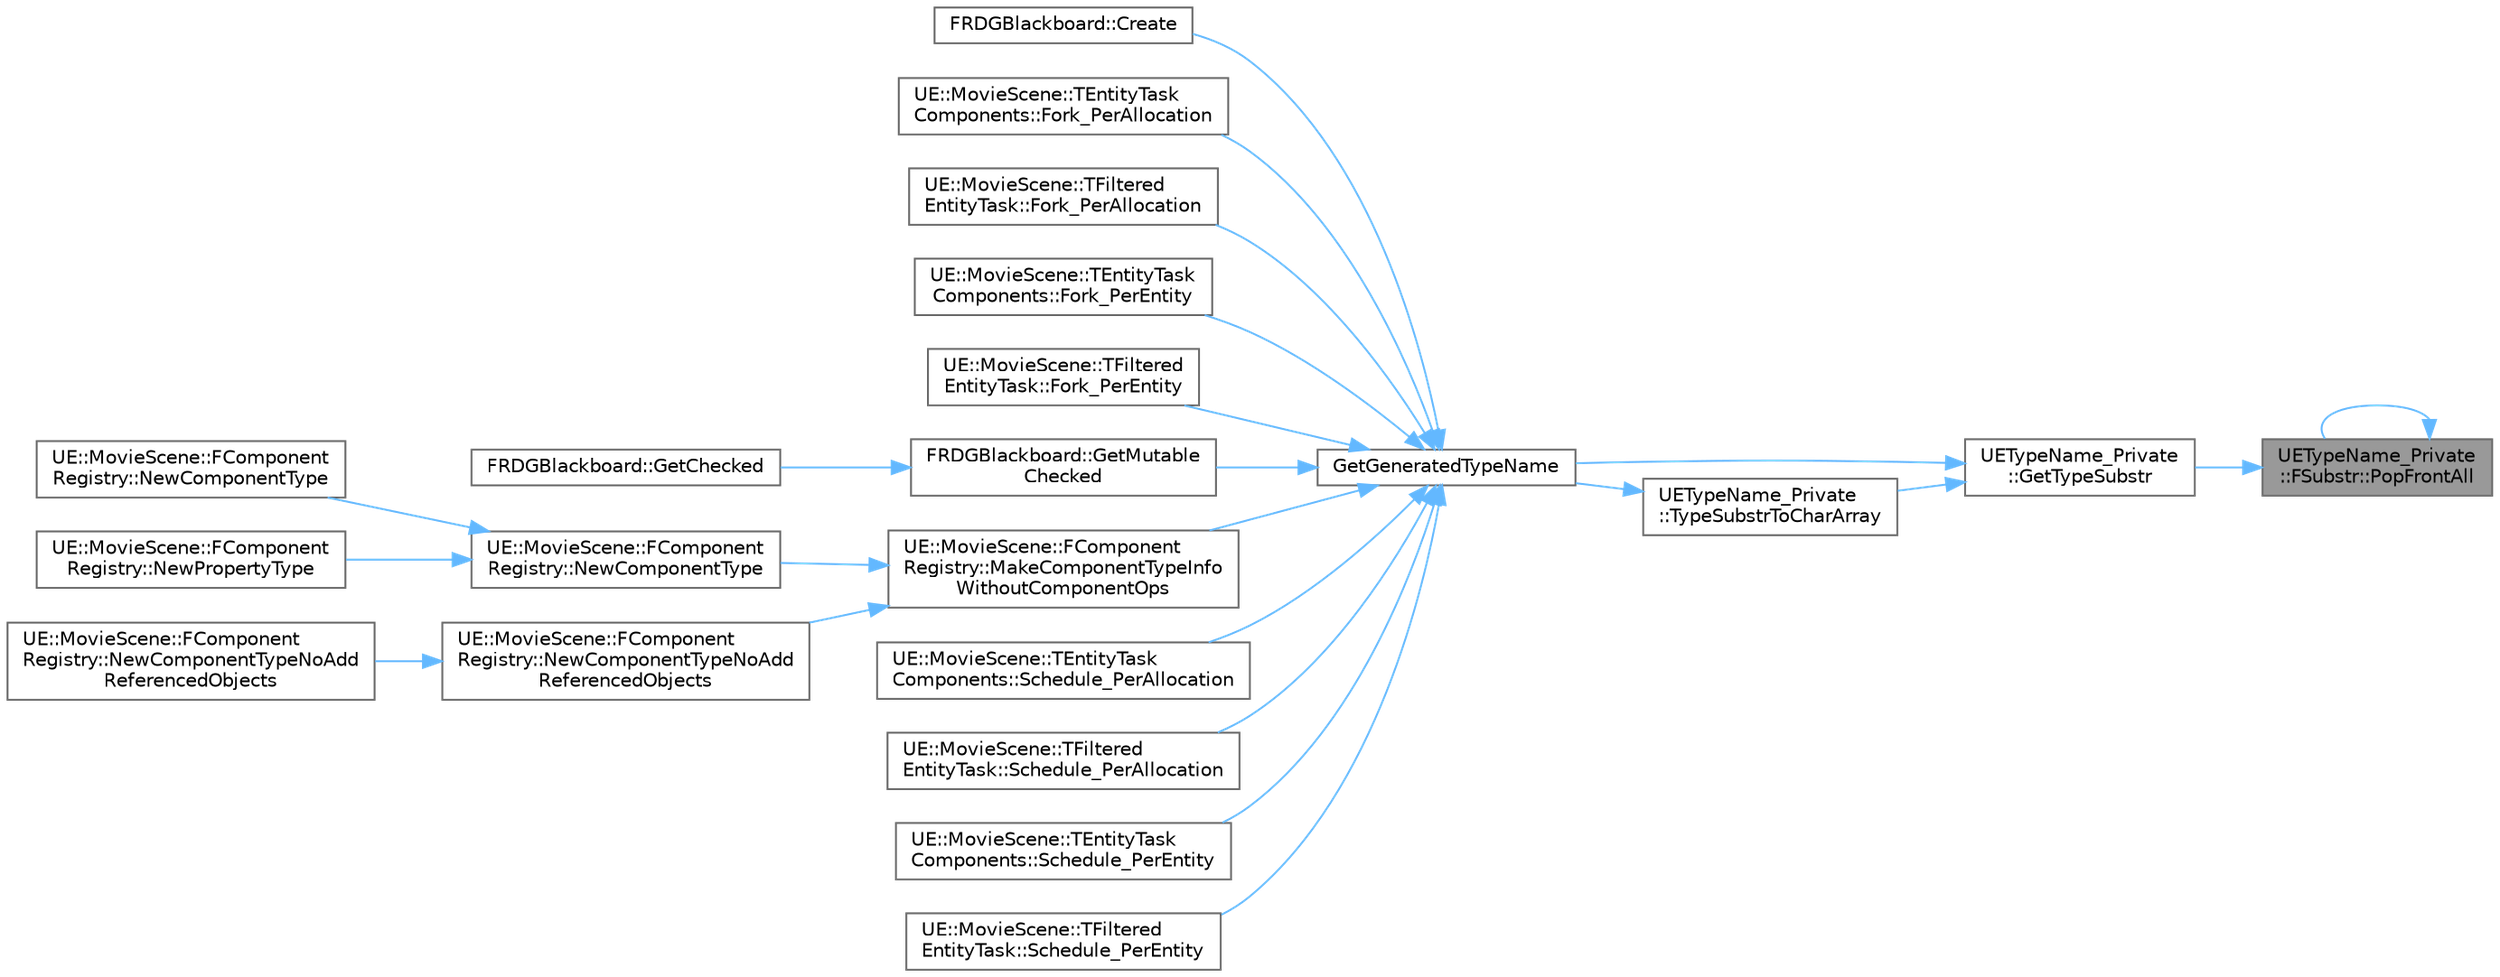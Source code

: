digraph "UETypeName_Private::FSubstr::PopFrontAll"
{
 // INTERACTIVE_SVG=YES
 // LATEX_PDF_SIZE
  bgcolor="transparent";
  edge [fontname=Helvetica,fontsize=10,labelfontname=Helvetica,labelfontsize=10];
  node [fontname=Helvetica,fontsize=10,shape=box,height=0.2,width=0.4];
  rankdir="RL";
  Node1 [id="Node000001",label="UETypeName_Private\l::FSubstr::PopFrontAll",height=0.2,width=0.4,color="gray40", fillcolor="grey60", style="filled", fontcolor="black",tooltip=" "];
  Node1 -> Node2 [id="edge1_Node000001_Node000002",dir="back",color="steelblue1",style="solid",tooltip=" "];
  Node2 [id="Node000002",label="UETypeName_Private\l::GetTypeSubstr",height=0.2,width=0.4,color="grey40", fillcolor="white", style="filled",URL="$d4/dcf/namespaceUETypeName__Private.html#ad8354d725d87ef1f9486534f764fad52",tooltip=" "];
  Node2 -> Node3 [id="edge2_Node000002_Node000003",dir="back",color="steelblue1",style="solid",tooltip=" "];
  Node3 [id="Node000003",label="GetGeneratedTypeName",height=0.2,width=0.4,color="grey40", fillcolor="white", style="filled",URL="$d7/daa/GeneratedTypeName_8h.html#aff3a0ff3ebd4ccba158d4b8f7e7b219e",tooltip="Returns a pointer to a static string representing the name of the type, e.g.:"];
  Node3 -> Node4 [id="edge3_Node000003_Node000004",dir="back",color="steelblue1",style="solid",tooltip=" "];
  Node4 [id="Node000004",label="FRDGBlackboard::Create",height=0.2,width=0.4,color="grey40", fillcolor="white", style="filled",URL="$da/de7/classFRDGBlackboard.html#ad3711e8fd642efe2015de0f4d9b8d58d",tooltip="Creates a new instance of a struct."];
  Node3 -> Node5 [id="edge4_Node000003_Node000005",dir="back",color="steelblue1",style="solid",tooltip=" "];
  Node5 [id="Node000005",label="UE::MovieScene::TEntityTask\lComponents::Fork_PerAllocation",height=0.2,width=0.4,color="grey40", fillcolor="white", style="filled",URL="$d2/d13/structUE_1_1MovieScene_1_1TEntityTaskComponents.html#a5cf716011e300fdfe9300aa57d6f8aab",tooltip=" "];
  Node3 -> Node6 [id="edge5_Node000003_Node000006",dir="back",color="steelblue1",style="solid",tooltip=" "];
  Node6 [id="Node000006",label="UE::MovieScene::TFiltered\lEntityTask::Fork_PerAllocation",height=0.2,width=0.4,color="grey40", fillcolor="white", style="filled",URL="$dc/d56/structUE_1_1MovieScene_1_1TFilteredEntityTask.html#a08ad30050bd86632c0ab4c0dbb89f076",tooltip=" "];
  Node3 -> Node7 [id="edge6_Node000003_Node000007",dir="back",color="steelblue1",style="solid",tooltip=" "];
  Node7 [id="Node000007",label="UE::MovieScene::TEntityTask\lComponents::Fork_PerEntity",height=0.2,width=0.4,color="grey40", fillcolor="white", style="filled",URL="$d2/d13/structUE_1_1MovieScene_1_1TEntityTaskComponents.html#a98d528a4e77e914005765e9de2bd9cb4",tooltip=" "];
  Node3 -> Node8 [id="edge7_Node000003_Node000008",dir="back",color="steelblue1",style="solid",tooltip=" "];
  Node8 [id="Node000008",label="UE::MovieScene::TFiltered\lEntityTask::Fork_PerEntity",height=0.2,width=0.4,color="grey40", fillcolor="white", style="filled",URL="$dc/d56/structUE_1_1MovieScene_1_1TFilteredEntityTask.html#a6be08a2e5afd2601ed3104a774410eda",tooltip=" "];
  Node3 -> Node9 [id="edge8_Node000003_Node000009",dir="back",color="steelblue1",style="solid",tooltip=" "];
  Node9 [id="Node000009",label="FRDGBlackboard::GetMutable\lChecked",height=0.2,width=0.4,color="grey40", fillcolor="white", style="filled",URL="$da/de7/classFRDGBlackboard.html#a47a160d418a8bef4d9e99b4e3891b853",tooltip="Gets a mutable instance of the struct."];
  Node9 -> Node10 [id="edge9_Node000009_Node000010",dir="back",color="steelblue1",style="solid",tooltip=" "];
  Node10 [id="Node000010",label="FRDGBlackboard::GetChecked",height=0.2,width=0.4,color="grey40", fillcolor="white", style="filled",URL="$da/de7/classFRDGBlackboard.html#a4eaa0476e5cfd28a74dd1ff3d4f523e5",tooltip="Gets an immutable instance of the struct."];
  Node3 -> Node11 [id="edge10_Node000003_Node000011",dir="back",color="steelblue1",style="solid",tooltip=" "];
  Node11 [id="Node000011",label="UE::MovieScene::FComponent\lRegistry::MakeComponentTypeInfo\lWithoutComponentOps",height=0.2,width=0.4,color="grey40", fillcolor="white", style="filled",URL="$d4/db7/structUE_1_1MovieScene_1_1FComponentRegistry.html#adcc3a2500b3d2282db5076e51433aafc",tooltip=" "];
  Node11 -> Node12 [id="edge11_Node000011_Node000012",dir="back",color="steelblue1",style="solid",tooltip=" "];
  Node12 [id="Node000012",label="UE::MovieScene::FComponent\lRegistry::NewComponentType",height=0.2,width=0.4,color="grey40", fillcolor="white", style="filled",URL="$d4/db7/structUE_1_1MovieScene_1_1FComponentRegistry.html#a97b7027fa874a4c86e4bcc7bc8629299",tooltip="Define a new transient tag type using the specified information."];
  Node12 -> Node13 [id="edge12_Node000012_Node000013",dir="back",color="steelblue1",style="solid",tooltip=" "];
  Node13 [id="Node000013",label="UE::MovieScene::FComponent\lRegistry::NewComponentType",height=0.2,width=0.4,color="grey40", fillcolor="white", style="filled",URL="$d4/db7/structUE_1_1MovieScene_1_1FComponentRegistry.html#ab1a797a68d3963c0a9391cc67e2eef03",tooltip=" "];
  Node12 -> Node14 [id="edge13_Node000012_Node000014",dir="back",color="steelblue1",style="solid",tooltip=" "];
  Node14 [id="Node000014",label="UE::MovieScene::FComponent\lRegistry::NewPropertyType",height=0.2,width=0.4,color="grey40", fillcolor="white", style="filled",URL="$d4/db7/structUE_1_1MovieScene_1_1FComponentRegistry.html#aa7b2e4d04ea8cc101c6e72e8edb3413f",tooltip=" "];
  Node11 -> Node15 [id="edge14_Node000011_Node000015",dir="back",color="steelblue1",style="solid",tooltip=" "];
  Node15 [id="Node000015",label="UE::MovieScene::FComponent\lRegistry::NewComponentTypeNoAdd\lReferencedObjects",height=0.2,width=0.4,color="grey40", fillcolor="white", style="filled",URL="$d4/db7/structUE_1_1MovieScene_1_1FComponentRegistry.html#ae13daf841058ba2bdc8a7749a49012f1",tooltip="Same as NewComponentType but specifically does not expose the component type to the reference graph."];
  Node15 -> Node16 [id="edge15_Node000015_Node000016",dir="back",color="steelblue1",style="solid",tooltip=" "];
  Node16 [id="Node000016",label="UE::MovieScene::FComponent\lRegistry::NewComponentTypeNoAdd\lReferencedObjects",height=0.2,width=0.4,color="grey40", fillcolor="white", style="filled",URL="$d4/db7/structUE_1_1MovieScene_1_1FComponentRegistry.html#aef3bc15596e918550e85d40eede92785",tooltip=" "];
  Node3 -> Node17 [id="edge16_Node000003_Node000017",dir="back",color="steelblue1",style="solid",tooltip=" "];
  Node17 [id="Node000017",label="UE::MovieScene::TEntityTask\lComponents::Schedule_PerAllocation",height=0.2,width=0.4,color="grey40", fillcolor="white", style="filled",URL="$d2/d13/structUE_1_1MovieScene_1_1TEntityTaskComponents.html#a7948cda74d927829e21423be67266fcf",tooltip=" "];
  Node3 -> Node18 [id="edge17_Node000003_Node000018",dir="back",color="steelblue1",style="solid",tooltip=" "];
  Node18 [id="Node000018",label="UE::MovieScene::TFiltered\lEntityTask::Schedule_PerAllocation",height=0.2,width=0.4,color="grey40", fillcolor="white", style="filled",URL="$dc/d56/structUE_1_1MovieScene_1_1TFilteredEntityTask.html#aa45c2ea7d76f6a19f50e2013c449e11f",tooltip=" "];
  Node3 -> Node19 [id="edge18_Node000003_Node000019",dir="back",color="steelblue1",style="solid",tooltip=" "];
  Node19 [id="Node000019",label="UE::MovieScene::TEntityTask\lComponents::Schedule_PerEntity",height=0.2,width=0.4,color="grey40", fillcolor="white", style="filled",URL="$d2/d13/structUE_1_1MovieScene_1_1TEntityTaskComponents.html#a494de69cf84039b5903f38cab3429ce1",tooltip=" "];
  Node3 -> Node20 [id="edge19_Node000003_Node000020",dir="back",color="steelblue1",style="solid",tooltip=" "];
  Node20 [id="Node000020",label="UE::MovieScene::TFiltered\lEntityTask::Schedule_PerEntity",height=0.2,width=0.4,color="grey40", fillcolor="white", style="filled",URL="$dc/d56/structUE_1_1MovieScene_1_1TFilteredEntityTask.html#a36c3d81b4555ab0b6a3a3e17897d8c97",tooltip=" "];
  Node2 -> Node21 [id="edge20_Node000002_Node000021",dir="back",color="steelblue1",style="solid",tooltip=" "];
  Node21 [id="Node000021",label="UETypeName_Private\l::TypeSubstrToCharArray",height=0.2,width=0.4,color="grey40", fillcolor="white", style="filled",URL="$d4/dcf/namespaceUETypeName__Private.html#a87458ac4cd91884f76e0fbe71cbf7c50",tooltip=" "];
  Node21 -> Node3 [id="edge21_Node000021_Node000003",dir="back",color="steelblue1",style="solid",tooltip=" "];
  Node1 -> Node1 [id="edge22_Node000001_Node000001",dir="back",color="steelblue1",style="solid",tooltip=" "];
}

